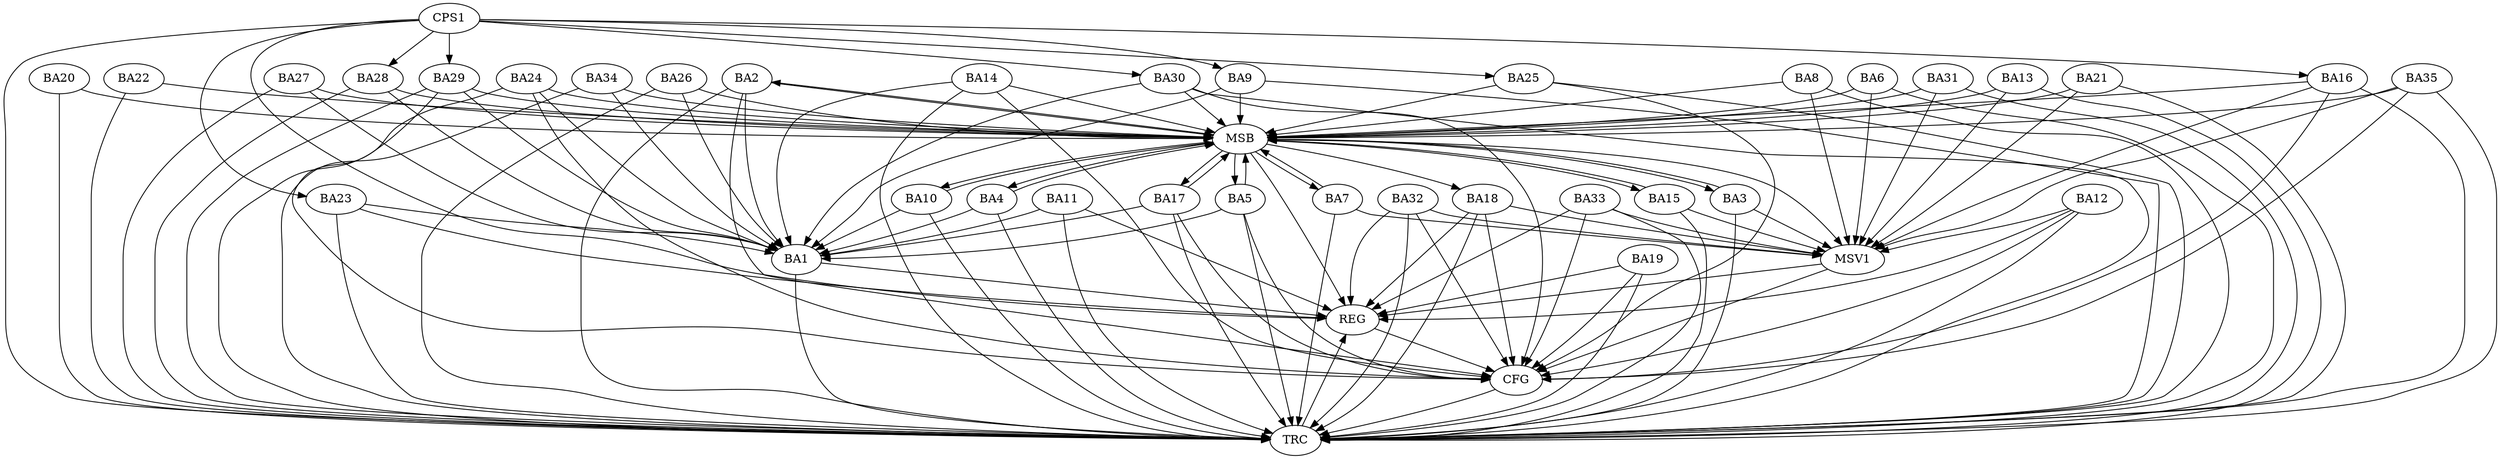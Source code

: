 strict digraph G {
  BA1 [ label="BA1" ];
  BA2 [ label="BA2" ];
  BA3 [ label="BA3" ];
  BA4 [ label="BA4" ];
  BA5 [ label="BA5" ];
  BA6 [ label="BA6" ];
  BA7 [ label="BA7" ];
  BA8 [ label="BA8" ];
  BA9 [ label="BA9" ];
  BA10 [ label="BA10" ];
  BA11 [ label="BA11" ];
  BA12 [ label="BA12" ];
  BA13 [ label="BA13" ];
  BA14 [ label="BA14" ];
  BA15 [ label="BA15" ];
  BA16 [ label="BA16" ];
  BA17 [ label="BA17" ];
  BA18 [ label="BA18" ];
  BA19 [ label="BA19" ];
  BA20 [ label="BA20" ];
  BA21 [ label="BA21" ];
  BA22 [ label="BA22" ];
  BA23 [ label="BA23" ];
  BA24 [ label="BA24" ];
  BA25 [ label="BA25" ];
  BA26 [ label="BA26" ];
  BA27 [ label="BA27" ];
  BA28 [ label="BA28" ];
  BA29 [ label="BA29" ];
  BA30 [ label="BA30" ];
  BA31 [ label="BA31" ];
  BA32 [ label="BA32" ];
  BA33 [ label="BA33" ];
  BA34 [ label="BA34" ];
  BA35 [ label="BA35" ];
  CPS1 [ label="CPS1" ];
  REG [ label="REG" ];
  MSB [ label="MSB" ];
  CFG [ label="CFG" ];
  TRC [ label="TRC" ];
  MSV1 [ label="MSV1" ];
  CPS1 -> BA28;
  CPS1 -> BA23;
  CPS1 -> BA16;
  CPS1 -> BA30;
  CPS1 -> BA29;
  CPS1 -> BA9;
  CPS1 -> BA25;
  BA1 -> REG;
  BA11 -> REG;
  BA12 -> REG;
  BA18 -> REG;
  BA19 -> REG;
  BA23 -> REG;
  BA32 -> REG;
  BA33 -> REG;
  CPS1 -> REG;
  BA2 -> MSB;
  MSB -> REG;
  BA3 -> MSB;
  BA4 -> MSB;
  MSB -> BA2;
  BA5 -> MSB;
  BA6 -> MSB;
  BA7 -> MSB;
  MSB -> BA4;
  BA8 -> MSB;
  BA9 -> MSB;
  BA10 -> MSB;
  MSB -> BA3;
  BA13 -> MSB;
  MSB -> BA7;
  BA14 -> MSB;
  BA15 -> MSB;
  BA16 -> MSB;
  MSB -> BA15;
  BA17 -> MSB;
  BA20 -> MSB;
  BA21 -> MSB;
  BA22 -> MSB;
  MSB -> BA18;
  BA24 -> MSB;
  BA25 -> MSB;
  MSB -> BA10;
  BA26 -> MSB;
  BA27 -> MSB;
  BA28 -> MSB;
  BA29 -> MSB;
  BA30 -> MSB;
  BA31 -> MSB;
  MSB -> BA5;
  BA34 -> MSB;
  BA35 -> MSB;
  MSB -> BA17;
  BA5 -> CFG;
  BA35 -> CFG;
  BA33 -> CFG;
  BA32 -> CFG;
  BA14 -> CFG;
  BA29 -> CFG;
  BA30 -> CFG;
  BA16 -> CFG;
  BA25 -> CFG;
  BA12 -> CFG;
  BA17 -> CFG;
  BA24 -> CFG;
  BA18 -> CFG;
  BA19 -> CFG;
  BA2 -> CFG;
  REG -> CFG;
  BA1 -> TRC;
  BA2 -> TRC;
  BA3 -> TRC;
  BA4 -> TRC;
  BA5 -> TRC;
  BA6 -> TRC;
  BA7 -> TRC;
  BA8 -> TRC;
  BA9 -> TRC;
  BA10 -> TRC;
  BA11 -> TRC;
  BA12 -> TRC;
  BA13 -> TRC;
  BA14 -> TRC;
  BA15 -> TRC;
  BA16 -> TRC;
  BA17 -> TRC;
  BA18 -> TRC;
  BA19 -> TRC;
  BA20 -> TRC;
  BA21 -> TRC;
  BA22 -> TRC;
  BA23 -> TRC;
  BA24 -> TRC;
  BA25 -> TRC;
  BA26 -> TRC;
  BA27 -> TRC;
  BA28 -> TRC;
  BA29 -> TRC;
  BA30 -> TRC;
  BA31 -> TRC;
  BA32 -> TRC;
  BA33 -> TRC;
  BA34 -> TRC;
  BA35 -> TRC;
  CPS1 -> TRC;
  CFG -> TRC;
  TRC -> REG;
  BA24 -> BA1;
  BA17 -> BA1;
  BA27 -> BA1;
  BA30 -> BA1;
  BA11 -> BA1;
  BA26 -> BA1;
  BA2 -> BA1;
  BA29 -> BA1;
  BA28 -> BA1;
  BA4 -> BA1;
  BA10 -> BA1;
  BA9 -> BA1;
  BA34 -> BA1;
  BA5 -> BA1;
  BA23 -> BA1;
  BA14 -> BA1;
  BA12 -> MSV1;
  BA18 -> MSV1;
  MSB -> MSV1;
  BA8 -> MSV1;
  BA15 -> MSV1;
  BA35 -> MSV1;
  BA13 -> MSV1;
  BA3 -> MSV1;
  BA7 -> MSV1;
  BA31 -> MSV1;
  BA16 -> MSV1;
  BA6 -> MSV1;
  BA32 -> MSV1;
  BA21 -> MSV1;
  BA33 -> MSV1;
  MSV1 -> REG;
  MSV1 -> CFG;
}
